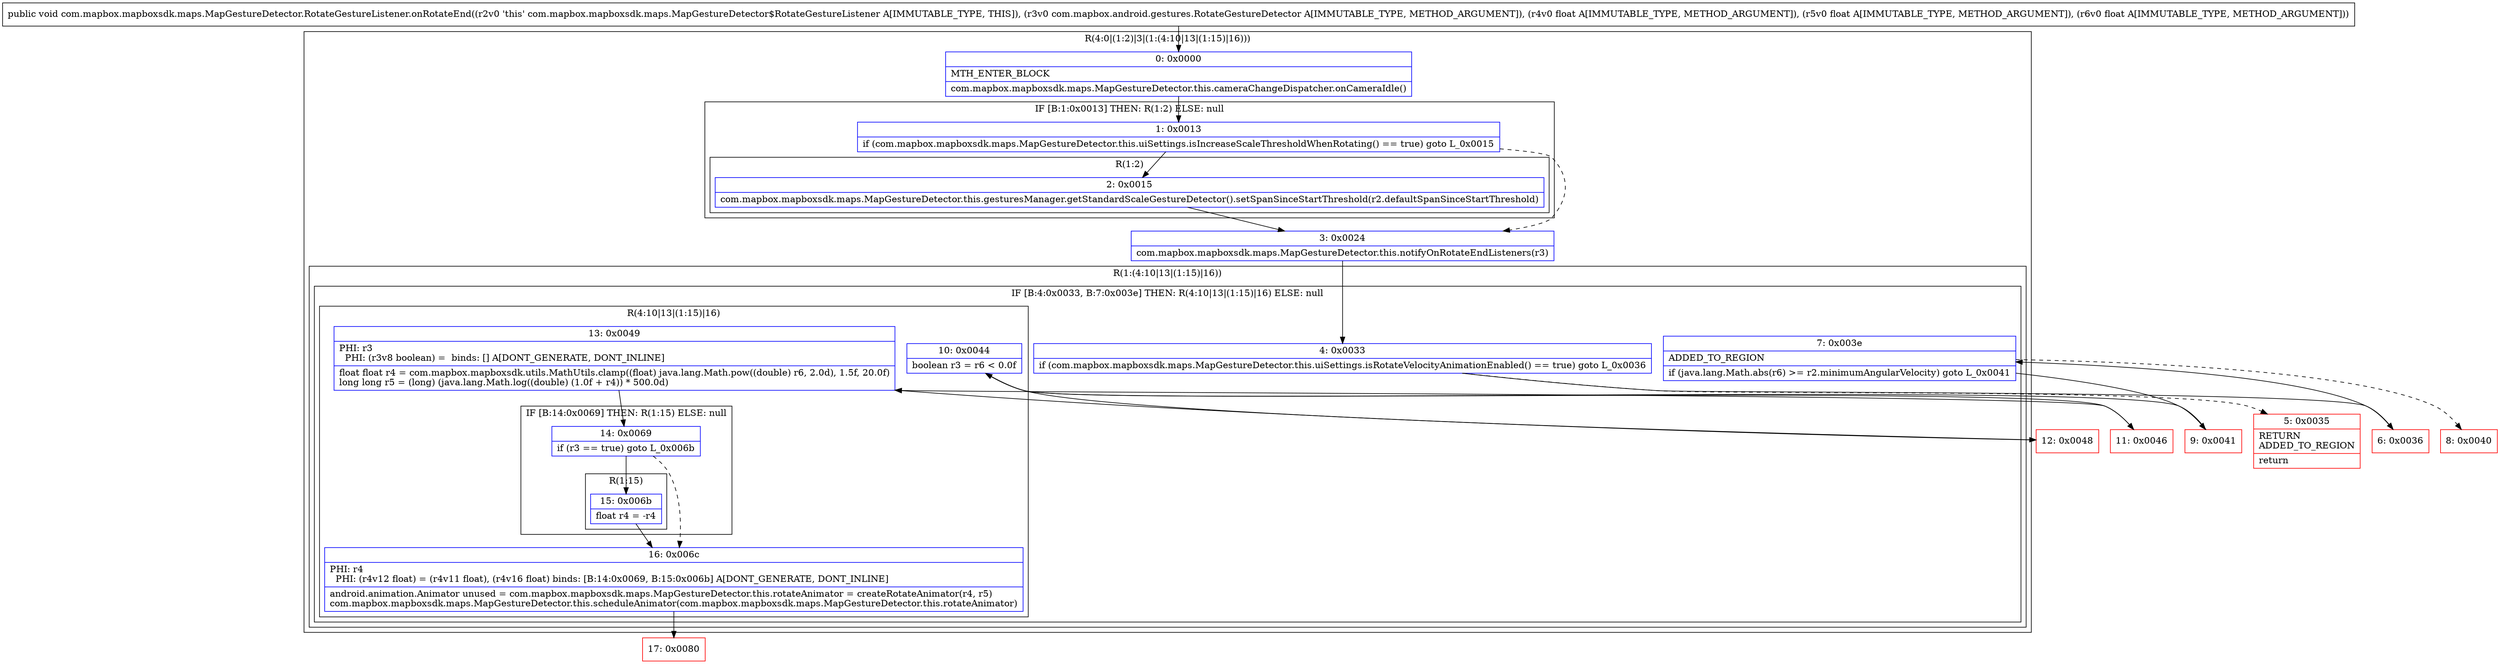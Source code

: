 digraph "CFG forcom.mapbox.mapboxsdk.maps.MapGestureDetector.RotateGestureListener.onRotateEnd(Lcom\/mapbox\/android\/gestures\/RotateGestureDetector;FFF)V" {
subgraph cluster_Region_105801761 {
label = "R(4:0|(1:2)|3|(1:(4:10|13|(1:15)|16)))";
node [shape=record,color=blue];
Node_0 [shape=record,label="{0\:\ 0x0000|MTH_ENTER_BLOCK\l|com.mapbox.mapboxsdk.maps.MapGestureDetector.this.cameraChangeDispatcher.onCameraIdle()\l}"];
subgraph cluster_IfRegion_2118264858 {
label = "IF [B:1:0x0013] THEN: R(1:2) ELSE: null";
node [shape=record,color=blue];
Node_1 [shape=record,label="{1\:\ 0x0013|if (com.mapbox.mapboxsdk.maps.MapGestureDetector.this.uiSettings.isIncreaseScaleThresholdWhenRotating() == true) goto L_0x0015\l}"];
subgraph cluster_Region_184721813 {
label = "R(1:2)";
node [shape=record,color=blue];
Node_2 [shape=record,label="{2\:\ 0x0015|com.mapbox.mapboxsdk.maps.MapGestureDetector.this.gesturesManager.getStandardScaleGestureDetector().setSpanSinceStartThreshold(r2.defaultSpanSinceStartThreshold)\l}"];
}
}
Node_3 [shape=record,label="{3\:\ 0x0024|com.mapbox.mapboxsdk.maps.MapGestureDetector.this.notifyOnRotateEndListeners(r3)\l}"];
subgraph cluster_Region_1003168356 {
label = "R(1:(4:10|13|(1:15)|16))";
node [shape=record,color=blue];
subgraph cluster_IfRegion_1320241756 {
label = "IF [B:4:0x0033, B:7:0x003e] THEN: R(4:10|13|(1:15)|16) ELSE: null";
node [shape=record,color=blue];
Node_4 [shape=record,label="{4\:\ 0x0033|if (com.mapbox.mapboxsdk.maps.MapGestureDetector.this.uiSettings.isRotateVelocityAnimationEnabled() == true) goto L_0x0036\l}"];
Node_7 [shape=record,label="{7\:\ 0x003e|ADDED_TO_REGION\l|if (java.lang.Math.abs(r6) \>= r2.minimumAngularVelocity) goto L_0x0041\l}"];
subgraph cluster_Region_1871593539 {
label = "R(4:10|13|(1:15)|16)";
node [shape=record,color=blue];
Node_10 [shape=record,label="{10\:\ 0x0044|boolean r3 = r6 \< 0.0f\l}"];
Node_13 [shape=record,label="{13\:\ 0x0049|PHI: r3 \l  PHI: (r3v8 boolean) =  binds: [] A[DONT_GENERATE, DONT_INLINE]\l|float float r4 = com.mapbox.mapboxsdk.utils.MathUtils.clamp((float) java.lang.Math.pow((double) r6, 2.0d), 1.5f, 20.0f)\llong long r5 = (long) (java.lang.Math.log((double) (1.0f + r4)) * 500.0d)\l}"];
subgraph cluster_IfRegion_909756970 {
label = "IF [B:14:0x0069] THEN: R(1:15) ELSE: null";
node [shape=record,color=blue];
Node_14 [shape=record,label="{14\:\ 0x0069|if (r3 == true) goto L_0x006b\l}"];
subgraph cluster_Region_188683797 {
label = "R(1:15)";
node [shape=record,color=blue];
Node_15 [shape=record,label="{15\:\ 0x006b|float r4 = \-r4\l}"];
}
}
Node_16 [shape=record,label="{16\:\ 0x006c|PHI: r4 \l  PHI: (r4v12 float) = (r4v11 float), (r4v16 float) binds: [B:14:0x0069, B:15:0x006b] A[DONT_GENERATE, DONT_INLINE]\l|android.animation.Animator unused = com.mapbox.mapboxsdk.maps.MapGestureDetector.this.rotateAnimator = createRotateAnimator(r4, r5)\lcom.mapbox.mapboxsdk.maps.MapGestureDetector.this.scheduleAnimator(com.mapbox.mapboxsdk.maps.MapGestureDetector.this.rotateAnimator)\l}"];
}
}
}
}
Node_5 [shape=record,color=red,label="{5\:\ 0x0035|RETURN\lADDED_TO_REGION\l|return\l}"];
Node_6 [shape=record,color=red,label="{6\:\ 0x0036}"];
Node_8 [shape=record,color=red,label="{8\:\ 0x0040}"];
Node_9 [shape=record,color=red,label="{9\:\ 0x0041}"];
Node_11 [shape=record,color=red,label="{11\:\ 0x0046}"];
Node_12 [shape=record,color=red,label="{12\:\ 0x0048}"];
Node_17 [shape=record,color=red,label="{17\:\ 0x0080}"];
MethodNode[shape=record,label="{public void com.mapbox.mapboxsdk.maps.MapGestureDetector.RotateGestureListener.onRotateEnd((r2v0 'this' com.mapbox.mapboxsdk.maps.MapGestureDetector$RotateGestureListener A[IMMUTABLE_TYPE, THIS]), (r3v0 com.mapbox.android.gestures.RotateGestureDetector A[IMMUTABLE_TYPE, METHOD_ARGUMENT]), (r4v0 float A[IMMUTABLE_TYPE, METHOD_ARGUMENT]), (r5v0 float A[IMMUTABLE_TYPE, METHOD_ARGUMENT]), (r6v0 float A[IMMUTABLE_TYPE, METHOD_ARGUMENT])) }"];
MethodNode -> Node_0;
Node_0 -> Node_1;
Node_1 -> Node_2;
Node_1 -> Node_3[style=dashed];
Node_2 -> Node_3;
Node_3 -> Node_4;
Node_4 -> Node_5[style=dashed];
Node_4 -> Node_6;
Node_7 -> Node_8[style=dashed];
Node_7 -> Node_9;
Node_10 -> Node_11;
Node_10 -> Node_12;
Node_13 -> Node_14;
Node_14 -> Node_15;
Node_14 -> Node_16[style=dashed];
Node_15 -> Node_16;
Node_16 -> Node_17;
Node_6 -> Node_7;
Node_9 -> Node_10;
Node_11 -> Node_13;
Node_12 -> Node_13;
}

